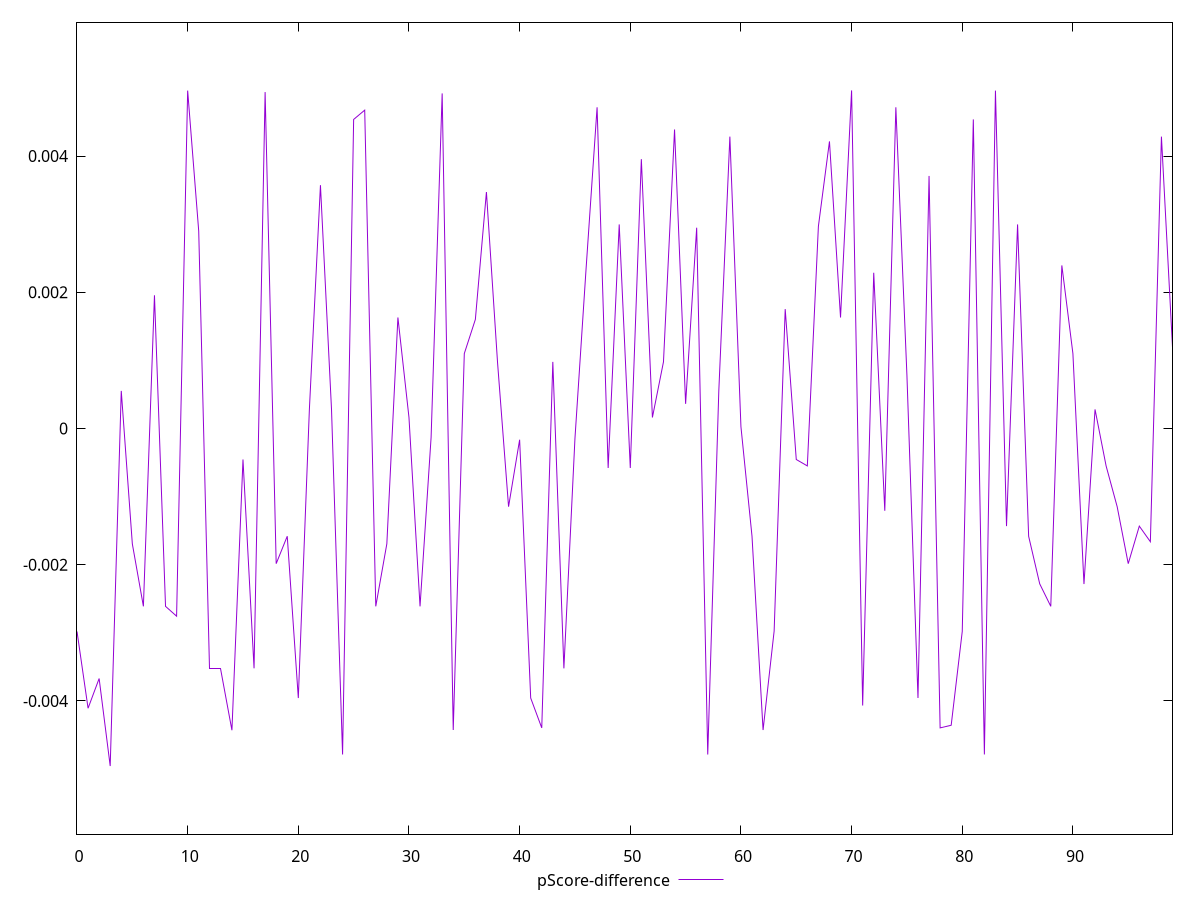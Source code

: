 reset

$pScoreDifference <<EOF
0 -0.00298028791247798
1 -0.004107616981910089
2 -0.003671372932945033
3 -0.004956204692549836
4 0.0005519182217758878
5 -0.0016936754008398114
6 -0.0026114958307683622
7 0.0019557779761841115
8 -0.0026114958307650316
9 -0.0027559094095024467
10 0.004961523264112283
11 0.0028976866595676887
12 -0.0035213620782646032
13 -0.0035213620782646032
14 -0.004430480440067899
15 -0.0004554833159951116
16 -0.0035213620782646032
17 0.0049401578047045605
18 -0.001984857674998411
19 -0.0015818338144499566
20 -0.003957584139981707
21 0.00028022848380648835
22 0.003572626486091565
23 0.00028022848380648835
24 -0.004786838063523757
25 0.00453808758933838
26 0.004674535171637795
27 -0.0026114958307683622
28 -0.0016936754008382016
29 0.001629992621687365
30 0.00016198206344386623
31 -0.0026114958307683622
32 -0.00012966023704308327
33 0.0049200226689630755
34 -0.004427345759982382
35 0.001099910066081733
36 0.001601014736662909
37 0.0034720358297194165
38 0.00097818843290029
39 -0.001148187833360348
40 -0.00016488261152494688
41 -0.003957584139981707
42 -0.00439621260632421
43 0.00097818843290029
44 -0.003522704316675007
45 -0.00014743728447275117
46 0.0023334677889509936
47 0.004716032485991076
48 -0.0005796812316780642
49 0.002996193774500222
50 -0.0005796812316765099
51 0.003954641839514994
52 0.00016198206344386623
53 0.00097818843290029
54 0.004389912683272532
55 0.00036228818439780486
56 0.002947998711322536
57 -0.004786838063523757
58 0.0005519182217758878
59 0.004285432999556388
60 0.000026355003133929356
61 -0.0015818338144499566
62 -0.004427345759982382
63 -0.00297454219545442
64 0.0017528419262121259
65 -0.0004554833159951116
66 -0.0005495678734271925
67 0.002968556708982051
68 0.004215482693867262
69 0.001629992621687365
70 0.004964372903314168
71 -0.004067957509687886
72 0.0022865845403890195
73 -0.0012081673649700503
74 0.004716032485991076
75 0.0007819029775499101
76 -0.003957584139981707
77 0.0037085878324645064
78 -0.00439621260632421
79 -0.004357423923150333
80 -0.00298028791247798
81 0.00453808758933838
82 -0.004786838063523757
83 0.004961523264109785
84 -0.001433374679666477
85 0.0029961937744984457
86 -0.0015828712479456775
87 -0.0022808946498789062
88 -0.0026114958307683622
89 0.0023945619425592007
90 0.001099910066081733
91 -0.0022841327847593906
92 0.0002802284838033797
93 -0.0005495678734271925
94 -0.001148187833358516
95 -0.001984857674998411
96 -0.001433374679666477
97 -0.001662577967905074
98 0.004285432999556388
99 0.0011941224482407142
EOF

set key outside below
set xrange [0:99]
set yrange [-0.005956204692549836:0.005964372903314168]
set trange [-0.005956204692549836:0.005964372903314168]
set terminal svg size 640, 500 enhanced background rgb 'white'
set output "reprap/max-potential-fid/samples/pages+cached+noexternal+nomedia/pScore-difference/values.svg"

plot $pScoreDifference title "pScore-difference" with line

reset

